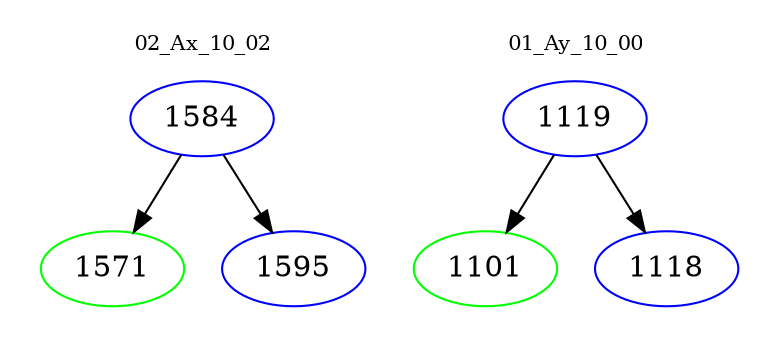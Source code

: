 digraph{
subgraph cluster_0 {
color = white
label = "02_Ax_10_02";
fontsize=10;
T0_1584 [label="1584", color="blue"]
T0_1584 -> T0_1571 [color="black"]
T0_1571 [label="1571", color="green"]
T0_1584 -> T0_1595 [color="black"]
T0_1595 [label="1595", color="blue"]
}
subgraph cluster_1 {
color = white
label = "01_Ay_10_00";
fontsize=10;
T1_1119 [label="1119", color="blue"]
T1_1119 -> T1_1101 [color="black"]
T1_1101 [label="1101", color="green"]
T1_1119 -> T1_1118 [color="black"]
T1_1118 [label="1118", color="blue"]
}
}
